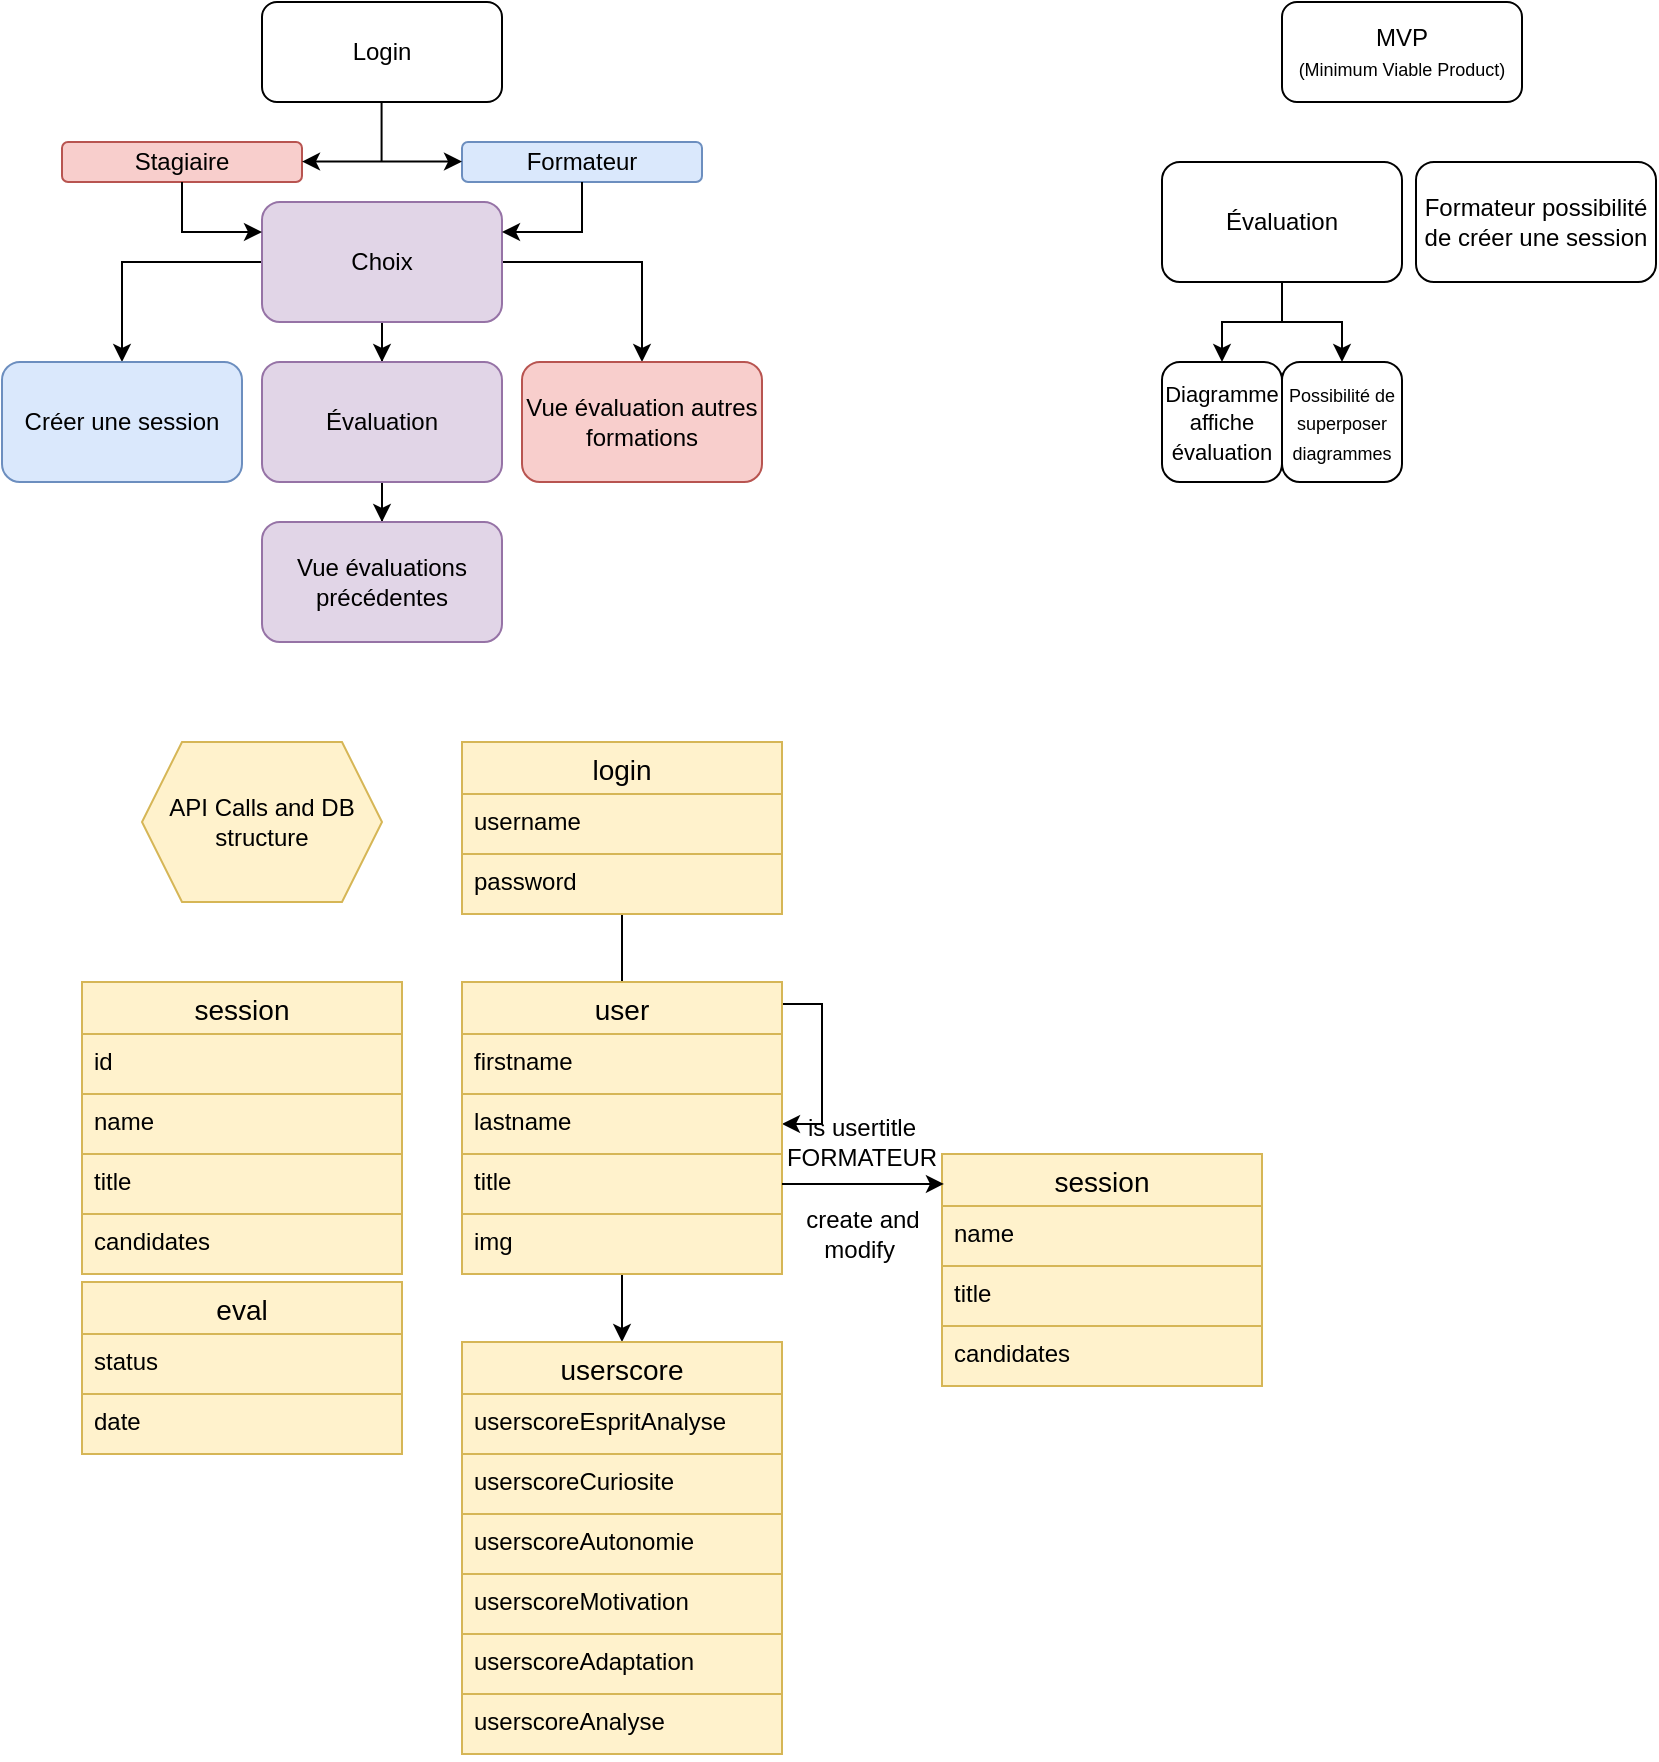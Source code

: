 <mxfile version="22.1.11" type="github">
  <diagram name="Page-1" id="RxyE_D4JLKOAFFXj91qr">
    <mxGraphModel dx="794" dy="764" grid="1" gridSize="10" guides="1" tooltips="1" connect="1" arrows="1" fold="1" page="1" pageScale="1" pageWidth="827" pageHeight="1169" math="0" shadow="0">
      <root>
        <mxCell id="0" />
        <mxCell id="1" parent="0" />
        <mxCell id="UgSpfai0S6UUA32coAYj-7" style="edgeStyle=orthogonalEdgeStyle;rounded=0;orthogonalLoop=1;jettySize=auto;html=1;" parent="1" source="UgSpfai0S6UUA32coAYj-1" target="UgSpfai0S6UUA32coAYj-4" edge="1">
          <mxGeometry relative="1" as="geometry" />
        </mxCell>
        <mxCell id="UgSpfai0S6UUA32coAYj-8" value="" style="edgeStyle=orthogonalEdgeStyle;rounded=0;orthogonalLoop=1;jettySize=auto;html=1;" parent="1" source="UgSpfai0S6UUA32coAYj-1" target="UgSpfai0S6UUA32coAYj-5" edge="1">
          <mxGeometry relative="1" as="geometry" />
        </mxCell>
        <mxCell id="UgSpfai0S6UUA32coAYj-9" style="edgeStyle=orthogonalEdgeStyle;rounded=0;orthogonalLoop=1;jettySize=auto;html=1;entryX=0.5;entryY=0;entryDx=0;entryDy=0;" parent="1" source="UgSpfai0S6UUA32coAYj-1" target="UgSpfai0S6UUA32coAYj-6" edge="1">
          <mxGeometry relative="1" as="geometry" />
        </mxCell>
        <mxCell id="UgSpfai0S6UUA32coAYj-1" value="Choix" style="rounded=1;whiteSpace=wrap;html=1;fillColor=#e1d5e7;strokeColor=#9673a6;" parent="1" vertex="1">
          <mxGeometry x="130" y="100" width="120" height="60" as="geometry" />
        </mxCell>
        <mxCell id="UgSpfai0S6UUA32coAYj-2" value="Login" style="rounded=1;whiteSpace=wrap;html=1;" parent="1" vertex="1">
          <mxGeometry x="130" width="120" height="50" as="geometry" />
        </mxCell>
        <mxCell id="UgSpfai0S6UUA32coAYj-4" value="Créer une session" style="rounded=1;whiteSpace=wrap;html=1;fillColor=#dae8fc;strokeColor=#6c8ebf;" parent="1" vertex="1">
          <mxGeometry y="180" width="120" height="60" as="geometry" />
        </mxCell>
        <mxCell id="UgSpfai0S6UUA32coAYj-24" value="" style="edgeStyle=orthogonalEdgeStyle;rounded=0;orthogonalLoop=1;jettySize=auto;html=1;" parent="1" source="UgSpfai0S6UUA32coAYj-5" target="UgSpfai0S6UUA32coAYj-23" edge="1">
          <mxGeometry relative="1" as="geometry" />
        </mxCell>
        <mxCell id="UgSpfai0S6UUA32coAYj-5" value="Évaluation" style="rounded=1;whiteSpace=wrap;html=1;fillColor=#e1d5e7;strokeColor=#9673a6;" parent="1" vertex="1">
          <mxGeometry x="130" y="180" width="120" height="60" as="geometry" />
        </mxCell>
        <mxCell id="UgSpfai0S6UUA32coAYj-6" value="Vue évaluation autres formations" style="rounded=1;whiteSpace=wrap;html=1;fillColor=#f8cecc;strokeColor=#b85450;" parent="1" vertex="1">
          <mxGeometry x="260" y="180" width="120" height="60" as="geometry" />
        </mxCell>
        <mxCell id="UgSpfai0S6UUA32coAYj-10" value="Stagiaire" style="rounded=1;whiteSpace=wrap;html=1;fillColor=#f8cecc;strokeColor=#b85450;" parent="1" vertex="1">
          <mxGeometry x="30" y="70" width="120" height="20" as="geometry" />
        </mxCell>
        <mxCell id="UgSpfai0S6UUA32coAYj-11" value="Formateur" style="rounded=1;whiteSpace=wrap;html=1;fillColor=#dae8fc;strokeColor=#6c8ebf;" parent="1" vertex="1">
          <mxGeometry x="230" y="70" width="120" height="20" as="geometry" />
        </mxCell>
        <mxCell id="UgSpfai0S6UUA32coAYj-18" value="" style="endArrow=none;html=1;rounded=0;" parent="1" edge="1">
          <mxGeometry width="50" height="50" relative="1" as="geometry">
            <mxPoint x="189.79" y="80" as="sourcePoint" />
            <mxPoint x="189.79" y="50" as="targetPoint" />
            <Array as="points">
              <mxPoint x="189.79" y="60" />
            </Array>
          </mxGeometry>
        </mxCell>
        <mxCell id="UgSpfai0S6UUA32coAYj-19" value="" style="endArrow=classic;html=1;rounded=0;entryX=0;entryY=0.5;entryDx=0;entryDy=0;" parent="1" edge="1">
          <mxGeometry width="50" height="50" relative="1" as="geometry">
            <mxPoint x="190" y="79.79" as="sourcePoint" />
            <mxPoint x="230.0" y="79.79" as="targetPoint" />
          </mxGeometry>
        </mxCell>
        <mxCell id="UgSpfai0S6UUA32coAYj-20" value="" style="endArrow=classic;html=1;rounded=0;" parent="1" edge="1">
          <mxGeometry width="50" height="50" relative="1" as="geometry">
            <mxPoint x="190" y="79.79" as="sourcePoint" />
            <mxPoint x="150" y="79.79" as="targetPoint" />
          </mxGeometry>
        </mxCell>
        <mxCell id="UgSpfai0S6UUA32coAYj-21" value="" style="endArrow=classic;html=1;rounded=0;entryX=0;entryY=0.25;entryDx=0;entryDy=0;" parent="1" target="UgSpfai0S6UUA32coAYj-1" edge="1">
          <mxGeometry width="50" height="50" relative="1" as="geometry">
            <mxPoint x="90" y="90" as="sourcePoint" />
            <mxPoint x="140" y="40" as="targetPoint" />
            <Array as="points">
              <mxPoint x="90" y="115" />
            </Array>
          </mxGeometry>
        </mxCell>
        <mxCell id="UgSpfai0S6UUA32coAYj-22" value="" style="endArrow=classic;html=1;rounded=0;entryX=1;entryY=0.25;entryDx=0;entryDy=0;" parent="1" target="UgSpfai0S6UUA32coAYj-1" edge="1">
          <mxGeometry width="50" height="50" relative="1" as="geometry">
            <mxPoint x="290" y="90" as="sourcePoint" />
            <mxPoint x="330" y="125" as="targetPoint" />
            <Array as="points">
              <mxPoint x="290" y="115" />
            </Array>
          </mxGeometry>
        </mxCell>
        <mxCell id="UgSpfai0S6UUA32coAYj-23" value="Vue évaluations précédentes" style="whiteSpace=wrap;html=1;fillColor=#e1d5e7;strokeColor=#9673a6;rounded=1;" parent="1" vertex="1">
          <mxGeometry x="130" y="260" width="120" height="60" as="geometry" />
        </mxCell>
        <mxCell id="UgSpfai0S6UUA32coAYj-25" value="MVP&lt;br&gt;&lt;font style=&quot;font-size: 9px;&quot;&gt;(Minimum Viable Product)&lt;/font&gt;" style="rounded=1;whiteSpace=wrap;html=1;" parent="1" vertex="1">
          <mxGeometry x="640" width="120" height="50" as="geometry" />
        </mxCell>
        <mxCell id="UgSpfai0S6UUA32coAYj-37" style="edgeStyle=orthogonalEdgeStyle;rounded=0;orthogonalLoop=1;jettySize=auto;html=1;entryX=0.5;entryY=0;entryDx=0;entryDy=0;" parent="1" source="UgSpfai0S6UUA32coAYj-27" target="UgSpfai0S6UUA32coAYj-29" edge="1">
          <mxGeometry relative="1" as="geometry" />
        </mxCell>
        <mxCell id="UgSpfai0S6UUA32coAYj-38" style="edgeStyle=orthogonalEdgeStyle;rounded=0;orthogonalLoop=1;jettySize=auto;html=1;entryX=0.5;entryY=0;entryDx=0;entryDy=0;" parent="1" source="UgSpfai0S6UUA32coAYj-27" target="UgSpfai0S6UUA32coAYj-34" edge="1">
          <mxGeometry relative="1" as="geometry" />
        </mxCell>
        <mxCell id="UgSpfai0S6UUA32coAYj-27" value="Évaluation" style="rounded=1;whiteSpace=wrap;html=1;" parent="1" vertex="1">
          <mxGeometry x="580" y="80" width="120" height="60" as="geometry" />
        </mxCell>
        <mxCell id="UgSpfai0S6UUA32coAYj-29" value="&lt;font style=&quot;font-size: 11px;&quot;&gt;Diagramme affiche évaluation&lt;/font&gt;" style="whiteSpace=wrap;html=1;rounded=1;" parent="1" vertex="1">
          <mxGeometry x="580" y="180" width="60" height="60" as="geometry" />
        </mxCell>
        <mxCell id="UgSpfai0S6UUA32coAYj-34" value="&lt;font style=&quot;font-size: 9px;&quot;&gt;Possibilité de superposer diagrammes&lt;/font&gt;" style="rounded=1;whiteSpace=wrap;html=1;" parent="1" vertex="1">
          <mxGeometry x="640" y="180" width="60" height="60" as="geometry" />
        </mxCell>
        <mxCell id="UgSpfai0S6UUA32coAYj-40" value="Formateur possibilité de créer une session" style="rounded=1;whiteSpace=wrap;html=1;" parent="1" vertex="1">
          <mxGeometry x="707" y="80" width="120" height="60" as="geometry" />
        </mxCell>
        <mxCell id="xhCoGs8UcyG3ZxuWT2Qb-31" value="eval" style="swimlane;fontStyle=0;childLayout=stackLayout;horizontal=1;startSize=26;horizontalStack=0;resizeParent=1;resizeParentMax=0;resizeLast=0;collapsible=1;marginBottom=0;align=center;fontSize=14;fillColor=#fff2cc;strokeColor=#d6b656;" vertex="1" parent="1">
          <mxGeometry x="40" y="640" width="160" height="86" as="geometry" />
        </mxCell>
        <mxCell id="xhCoGs8UcyG3ZxuWT2Qb-32" value="status" style="text;strokeColor=#d6b656;fillColor=#fff2cc;spacingLeft=4;spacingRight=4;overflow=hidden;rotatable=0;points=[[0,0.5],[1,0.5]];portConstraint=eastwest;fontSize=12;whiteSpace=wrap;html=1;" vertex="1" parent="xhCoGs8UcyG3ZxuWT2Qb-31">
          <mxGeometry y="26" width="160" height="30" as="geometry" />
        </mxCell>
        <mxCell id="xhCoGs8UcyG3ZxuWT2Qb-33" value="date" style="text;strokeColor=#d6b656;fillColor=#fff2cc;spacingLeft=4;spacingRight=4;overflow=hidden;rotatable=0;points=[[0,0.5],[1,0.5]];portConstraint=eastwest;fontSize=12;whiteSpace=wrap;html=1;" vertex="1" parent="xhCoGs8UcyG3ZxuWT2Qb-31">
          <mxGeometry y="56" width="160" height="30" as="geometry" />
        </mxCell>
        <mxCell id="xhCoGs8UcyG3ZxuWT2Qb-68" value="" style="edgeStyle=orthogonalEdgeStyle;rounded=0;orthogonalLoop=1;jettySize=auto;html=1;" edge="1" parent="1" source="xhCoGs8UcyG3ZxuWT2Qb-35" target="xhCoGs8UcyG3ZxuWT2Qb-45">
          <mxGeometry relative="1" as="geometry">
            <Array as="points">
              <mxPoint x="310" y="501" />
              <mxPoint x="410" y="501" />
              <mxPoint x="410" y="561" />
            </Array>
          </mxGeometry>
        </mxCell>
        <mxCell id="xhCoGs8UcyG3ZxuWT2Qb-35" value="login" style="swimlane;fontStyle=0;childLayout=stackLayout;horizontal=1;startSize=26;horizontalStack=0;resizeParent=1;resizeParentMax=0;resizeLast=0;collapsible=1;marginBottom=0;align=center;fontSize=14;fillColor=#fff2cc;strokeColor=#d6b656;" vertex="1" parent="1">
          <mxGeometry x="230" y="370" width="160" height="86" as="geometry" />
        </mxCell>
        <mxCell id="xhCoGs8UcyG3ZxuWT2Qb-36" value="username" style="text;strokeColor=#d6b656;fillColor=#fff2cc;spacingLeft=4;spacingRight=4;overflow=hidden;rotatable=0;points=[[0,0.5],[1,0.5]];portConstraint=eastwest;fontSize=12;whiteSpace=wrap;html=1;" vertex="1" parent="xhCoGs8UcyG3ZxuWT2Qb-35">
          <mxGeometry y="26" width="160" height="30" as="geometry" />
        </mxCell>
        <mxCell id="xhCoGs8UcyG3ZxuWT2Qb-37" value="password" style="text;strokeColor=#d6b656;fillColor=#fff2cc;spacingLeft=4;spacingRight=4;overflow=hidden;rotatable=0;points=[[0,0.5],[1,0.5]];portConstraint=eastwest;fontSize=12;whiteSpace=wrap;html=1;" vertex="1" parent="xhCoGs8UcyG3ZxuWT2Qb-35">
          <mxGeometry y="56" width="160" height="30" as="geometry" />
        </mxCell>
        <mxCell id="xhCoGs8UcyG3ZxuWT2Qb-71" style="edgeStyle=orthogonalEdgeStyle;rounded=0;orthogonalLoop=1;jettySize=auto;html=1;entryX=0.5;entryY=0;entryDx=0;entryDy=0;" edge="1" parent="1" source="xhCoGs8UcyG3ZxuWT2Qb-43" target="xhCoGs8UcyG3ZxuWT2Qb-39">
          <mxGeometry relative="1" as="geometry" />
        </mxCell>
        <mxCell id="xhCoGs8UcyG3ZxuWT2Qb-43" value="user" style="swimlane;fontStyle=0;childLayout=stackLayout;horizontal=1;startSize=26;horizontalStack=0;resizeParent=1;resizeParentMax=0;resizeLast=0;collapsible=1;marginBottom=0;align=center;fontSize=14;fillColor=#fff2cc;strokeColor=#d6b656;" vertex="1" parent="1">
          <mxGeometry x="230" y="490" width="160" height="146" as="geometry" />
        </mxCell>
        <mxCell id="xhCoGs8UcyG3ZxuWT2Qb-44" value="firstname" style="text;strokeColor=#d6b656;fillColor=#fff2cc;spacingLeft=4;spacingRight=4;overflow=hidden;rotatable=0;points=[[0,0.5],[1,0.5]];portConstraint=eastwest;fontSize=12;whiteSpace=wrap;html=1;" vertex="1" parent="xhCoGs8UcyG3ZxuWT2Qb-43">
          <mxGeometry y="26" width="160" height="30" as="geometry" />
        </mxCell>
        <mxCell id="xhCoGs8UcyG3ZxuWT2Qb-45" value="lastname" style="text;strokeColor=#d6b656;fillColor=#fff2cc;spacingLeft=4;spacingRight=4;overflow=hidden;rotatable=0;points=[[0,0.5],[1,0.5]];portConstraint=eastwest;fontSize=12;whiteSpace=wrap;html=1;" vertex="1" parent="xhCoGs8UcyG3ZxuWT2Qb-43">
          <mxGeometry y="56" width="160" height="30" as="geometry" />
        </mxCell>
        <mxCell id="xhCoGs8UcyG3ZxuWT2Qb-46" value="title" style="text;strokeColor=#d6b656;fillColor=#fff2cc;spacingLeft=4;spacingRight=4;overflow=hidden;rotatable=0;points=[[0,0.5],[1,0.5]];portConstraint=eastwest;fontSize=12;whiteSpace=wrap;html=1;" vertex="1" parent="xhCoGs8UcyG3ZxuWT2Qb-43">
          <mxGeometry y="86" width="160" height="30" as="geometry" />
        </mxCell>
        <mxCell id="xhCoGs8UcyG3ZxuWT2Qb-57" value="img" style="text;strokeColor=#d6b656;fillColor=#fff2cc;spacingLeft=4;spacingRight=4;overflow=hidden;rotatable=0;points=[[0,0.5],[1,0.5]];portConstraint=eastwest;fontSize=12;whiteSpace=wrap;html=1;" vertex="1" parent="xhCoGs8UcyG3ZxuWT2Qb-43">
          <mxGeometry y="116" width="160" height="30" as="geometry" />
        </mxCell>
        <mxCell id="xhCoGs8UcyG3ZxuWT2Qb-47" value="session" style="swimlane;fontStyle=0;childLayout=stackLayout;horizontal=1;startSize=26;horizontalStack=0;resizeParent=1;resizeParentMax=0;resizeLast=0;collapsible=1;marginBottom=0;align=center;fontSize=14;fillColor=#fff2cc;strokeColor=#d6b656;" vertex="1" parent="1">
          <mxGeometry x="40" y="490" width="160" height="146" as="geometry" />
        </mxCell>
        <mxCell id="xhCoGs8UcyG3ZxuWT2Qb-48" value="id" style="text;strokeColor=#d6b656;fillColor=#fff2cc;spacingLeft=4;spacingRight=4;overflow=hidden;rotatable=0;points=[[0,0.5],[1,0.5]];portConstraint=eastwest;fontSize=12;whiteSpace=wrap;html=1;" vertex="1" parent="xhCoGs8UcyG3ZxuWT2Qb-47">
          <mxGeometry y="26" width="160" height="30" as="geometry" />
        </mxCell>
        <mxCell id="xhCoGs8UcyG3ZxuWT2Qb-49" value="name" style="text;strokeColor=#d6b656;fillColor=#fff2cc;spacingLeft=4;spacingRight=4;overflow=hidden;rotatable=0;points=[[0,0.5],[1,0.5]];portConstraint=eastwest;fontSize=12;whiteSpace=wrap;html=1;" vertex="1" parent="xhCoGs8UcyG3ZxuWT2Qb-47">
          <mxGeometry y="56" width="160" height="30" as="geometry" />
        </mxCell>
        <mxCell id="xhCoGs8UcyG3ZxuWT2Qb-50" value="title" style="text;strokeColor=#d6b656;fillColor=#fff2cc;spacingLeft=4;spacingRight=4;overflow=hidden;rotatable=0;points=[[0,0.5],[1,0.5]];portConstraint=eastwest;fontSize=12;whiteSpace=wrap;html=1;" vertex="1" parent="xhCoGs8UcyG3ZxuWT2Qb-47">
          <mxGeometry y="86" width="160" height="30" as="geometry" />
        </mxCell>
        <mxCell id="xhCoGs8UcyG3ZxuWT2Qb-58" value="candidates" style="text;strokeColor=#d6b656;fillColor=#fff2cc;spacingLeft=4;spacingRight=4;overflow=hidden;rotatable=0;points=[[0,0.5],[1,0.5]];portConstraint=eastwest;fontSize=12;whiteSpace=wrap;html=1;" vertex="1" parent="xhCoGs8UcyG3ZxuWT2Qb-47">
          <mxGeometry y="116" width="160" height="30" as="geometry" />
        </mxCell>
        <mxCell id="xhCoGs8UcyG3ZxuWT2Qb-51" value="session" style="swimlane;fontStyle=0;childLayout=stackLayout;horizontal=1;startSize=26;horizontalStack=0;resizeParent=1;resizeParentMax=0;resizeLast=0;collapsible=1;marginBottom=0;align=center;fontSize=14;fillColor=#fff2cc;strokeColor=#d6b656;" vertex="1" parent="1">
          <mxGeometry x="470" y="576" width="160" height="116" as="geometry" />
        </mxCell>
        <mxCell id="xhCoGs8UcyG3ZxuWT2Qb-52" value="name" style="text;strokeColor=#d6b656;fillColor=#fff2cc;spacingLeft=4;spacingRight=4;overflow=hidden;rotatable=0;points=[[0,0.5],[1,0.5]];portConstraint=eastwest;fontSize=12;whiteSpace=wrap;html=1;" vertex="1" parent="xhCoGs8UcyG3ZxuWT2Qb-51">
          <mxGeometry y="26" width="160" height="30" as="geometry" />
        </mxCell>
        <mxCell id="xhCoGs8UcyG3ZxuWT2Qb-53" value="title" style="text;strokeColor=#d6b656;fillColor=#fff2cc;spacingLeft=4;spacingRight=4;overflow=hidden;rotatable=0;points=[[0,0.5],[1,0.5]];portConstraint=eastwest;fontSize=12;whiteSpace=wrap;html=1;" vertex="1" parent="xhCoGs8UcyG3ZxuWT2Qb-51">
          <mxGeometry y="56" width="160" height="30" as="geometry" />
        </mxCell>
        <mxCell id="xhCoGs8UcyG3ZxuWT2Qb-54" value="candidates" style="text;strokeColor=#d6b656;fillColor=#fff2cc;spacingLeft=4;spacingRight=4;overflow=hidden;rotatable=0;points=[[0,0.5],[1,0.5]];portConstraint=eastwest;fontSize=12;whiteSpace=wrap;html=1;" vertex="1" parent="xhCoGs8UcyG3ZxuWT2Qb-51">
          <mxGeometry y="86" width="160" height="30" as="geometry" />
        </mxCell>
        <mxCell id="xhCoGs8UcyG3ZxuWT2Qb-39" value="userscore" style="swimlane;fontStyle=0;childLayout=stackLayout;horizontal=1;startSize=26;horizontalStack=0;resizeParent=1;resizeParentMax=0;resizeLast=0;collapsible=1;marginBottom=0;align=center;fontSize=14;fillColor=#fff2cc;strokeColor=#d6b656;" vertex="1" parent="1">
          <mxGeometry x="230" y="670" width="160" height="206" as="geometry" />
        </mxCell>
        <mxCell id="xhCoGs8UcyG3ZxuWT2Qb-40" value="userscoreEspritAnalyse" style="text;strokeColor=#d6b656;fillColor=#fff2cc;spacingLeft=4;spacingRight=4;overflow=hidden;rotatable=0;points=[[0,0.5],[1,0.5]];portConstraint=eastwest;fontSize=12;whiteSpace=wrap;html=1;" vertex="1" parent="xhCoGs8UcyG3ZxuWT2Qb-39">
          <mxGeometry y="26" width="160" height="30" as="geometry" />
        </mxCell>
        <mxCell id="xhCoGs8UcyG3ZxuWT2Qb-41" value="userscoreCuriosite" style="text;strokeColor=#d6b656;fillColor=#fff2cc;spacingLeft=4;spacingRight=4;overflow=hidden;rotatable=0;points=[[0,0.5],[1,0.5]];portConstraint=eastwest;fontSize=12;whiteSpace=wrap;html=1;" vertex="1" parent="xhCoGs8UcyG3ZxuWT2Qb-39">
          <mxGeometry y="56" width="160" height="30" as="geometry" />
        </mxCell>
        <mxCell id="xhCoGs8UcyG3ZxuWT2Qb-42" value="userscoreAutonomie" style="text;strokeColor=#d6b656;fillColor=#fff2cc;spacingLeft=4;spacingRight=4;overflow=hidden;rotatable=0;points=[[0,0.5],[1,0.5]];portConstraint=eastwest;fontSize=12;whiteSpace=wrap;html=1;" vertex="1" parent="xhCoGs8UcyG3ZxuWT2Qb-39">
          <mxGeometry y="86" width="160" height="30" as="geometry" />
        </mxCell>
        <mxCell id="xhCoGs8UcyG3ZxuWT2Qb-59" value="userscoreMotivation" style="text;strokeColor=#d6b656;fillColor=#fff2cc;spacingLeft=4;spacingRight=4;overflow=hidden;rotatable=0;points=[[0,0.5],[1,0.5]];portConstraint=eastwest;fontSize=12;whiteSpace=wrap;html=1;" vertex="1" parent="xhCoGs8UcyG3ZxuWT2Qb-39">
          <mxGeometry y="116" width="160" height="30" as="geometry" />
        </mxCell>
        <mxCell id="xhCoGs8UcyG3ZxuWT2Qb-60" value="userscoreAdaptation" style="text;strokeColor=#d6b656;fillColor=#fff2cc;spacingLeft=4;spacingRight=4;overflow=hidden;rotatable=0;points=[[0,0.5],[1,0.5]];portConstraint=eastwest;fontSize=12;whiteSpace=wrap;html=1;" vertex="1" parent="xhCoGs8UcyG3ZxuWT2Qb-39">
          <mxGeometry y="146" width="160" height="30" as="geometry" />
        </mxCell>
        <mxCell id="xhCoGs8UcyG3ZxuWT2Qb-61" value="userscoreAnalyse" style="text;strokeColor=#d6b656;fillColor=#fff2cc;spacingLeft=4;spacingRight=4;overflow=hidden;rotatable=0;points=[[0,0.5],[1,0.5]];portConstraint=eastwest;fontSize=12;whiteSpace=wrap;html=1;" vertex="1" parent="xhCoGs8UcyG3ZxuWT2Qb-39">
          <mxGeometry y="176" width="160" height="30" as="geometry" />
        </mxCell>
        <mxCell id="xhCoGs8UcyG3ZxuWT2Qb-63" style="edgeStyle=orthogonalEdgeStyle;rounded=0;orthogonalLoop=1;jettySize=auto;html=1;exitX=1;exitY=0.5;exitDx=0;exitDy=0;entryX=0.006;entryY=0.129;entryDx=0;entryDy=0;entryPerimeter=0;" edge="1" parent="1" source="xhCoGs8UcyG3ZxuWT2Qb-46" target="xhCoGs8UcyG3ZxuWT2Qb-51">
          <mxGeometry relative="1" as="geometry" />
        </mxCell>
        <mxCell id="xhCoGs8UcyG3ZxuWT2Qb-64" value="is usertitle&lt;br&gt;FORMATEUR" style="text;align=center;html=1;verticalAlign=middle;whiteSpace=wrap;rounded=0;" vertex="1" parent="1">
          <mxGeometry x="400" y="555" width="60" height="30" as="geometry" />
        </mxCell>
        <mxCell id="xhCoGs8UcyG3ZxuWT2Qb-65" value="create and&lt;br&gt;modify&amp;nbsp;" style="text;html=1;align=center;verticalAlign=middle;resizable=0;points=[];autosize=1;" vertex="1" parent="1">
          <mxGeometry x="390" y="596" width="80" height="40" as="geometry" />
        </mxCell>
        <mxCell id="xhCoGs8UcyG3ZxuWT2Qb-66" value="API Calls and DB structure" style="shape=hexagon;perimeter=hexagonPerimeter2;whiteSpace=wrap;html=1;fixedSize=1;fillColor=#fff2cc;strokeColor=#d6b656;" vertex="1" parent="1">
          <mxGeometry x="70" y="370" width="120" height="80" as="geometry" />
        </mxCell>
      </root>
    </mxGraphModel>
  </diagram>
</mxfile>
